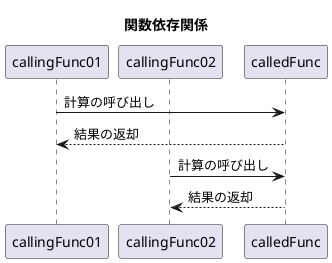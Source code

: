 @startuml
title 関数依存関係
participant callingFunc01
participant callingFunc02
participant calledFunc
callingFunc01 -> calledFunc: 計算の呼び出し
calledFunc --> callingFunc01: 結果の返却
callingFunc02 -> calledFunc: 計算の呼び出し
calledFunc --> callingFunc02: 結果の返却
@enduml